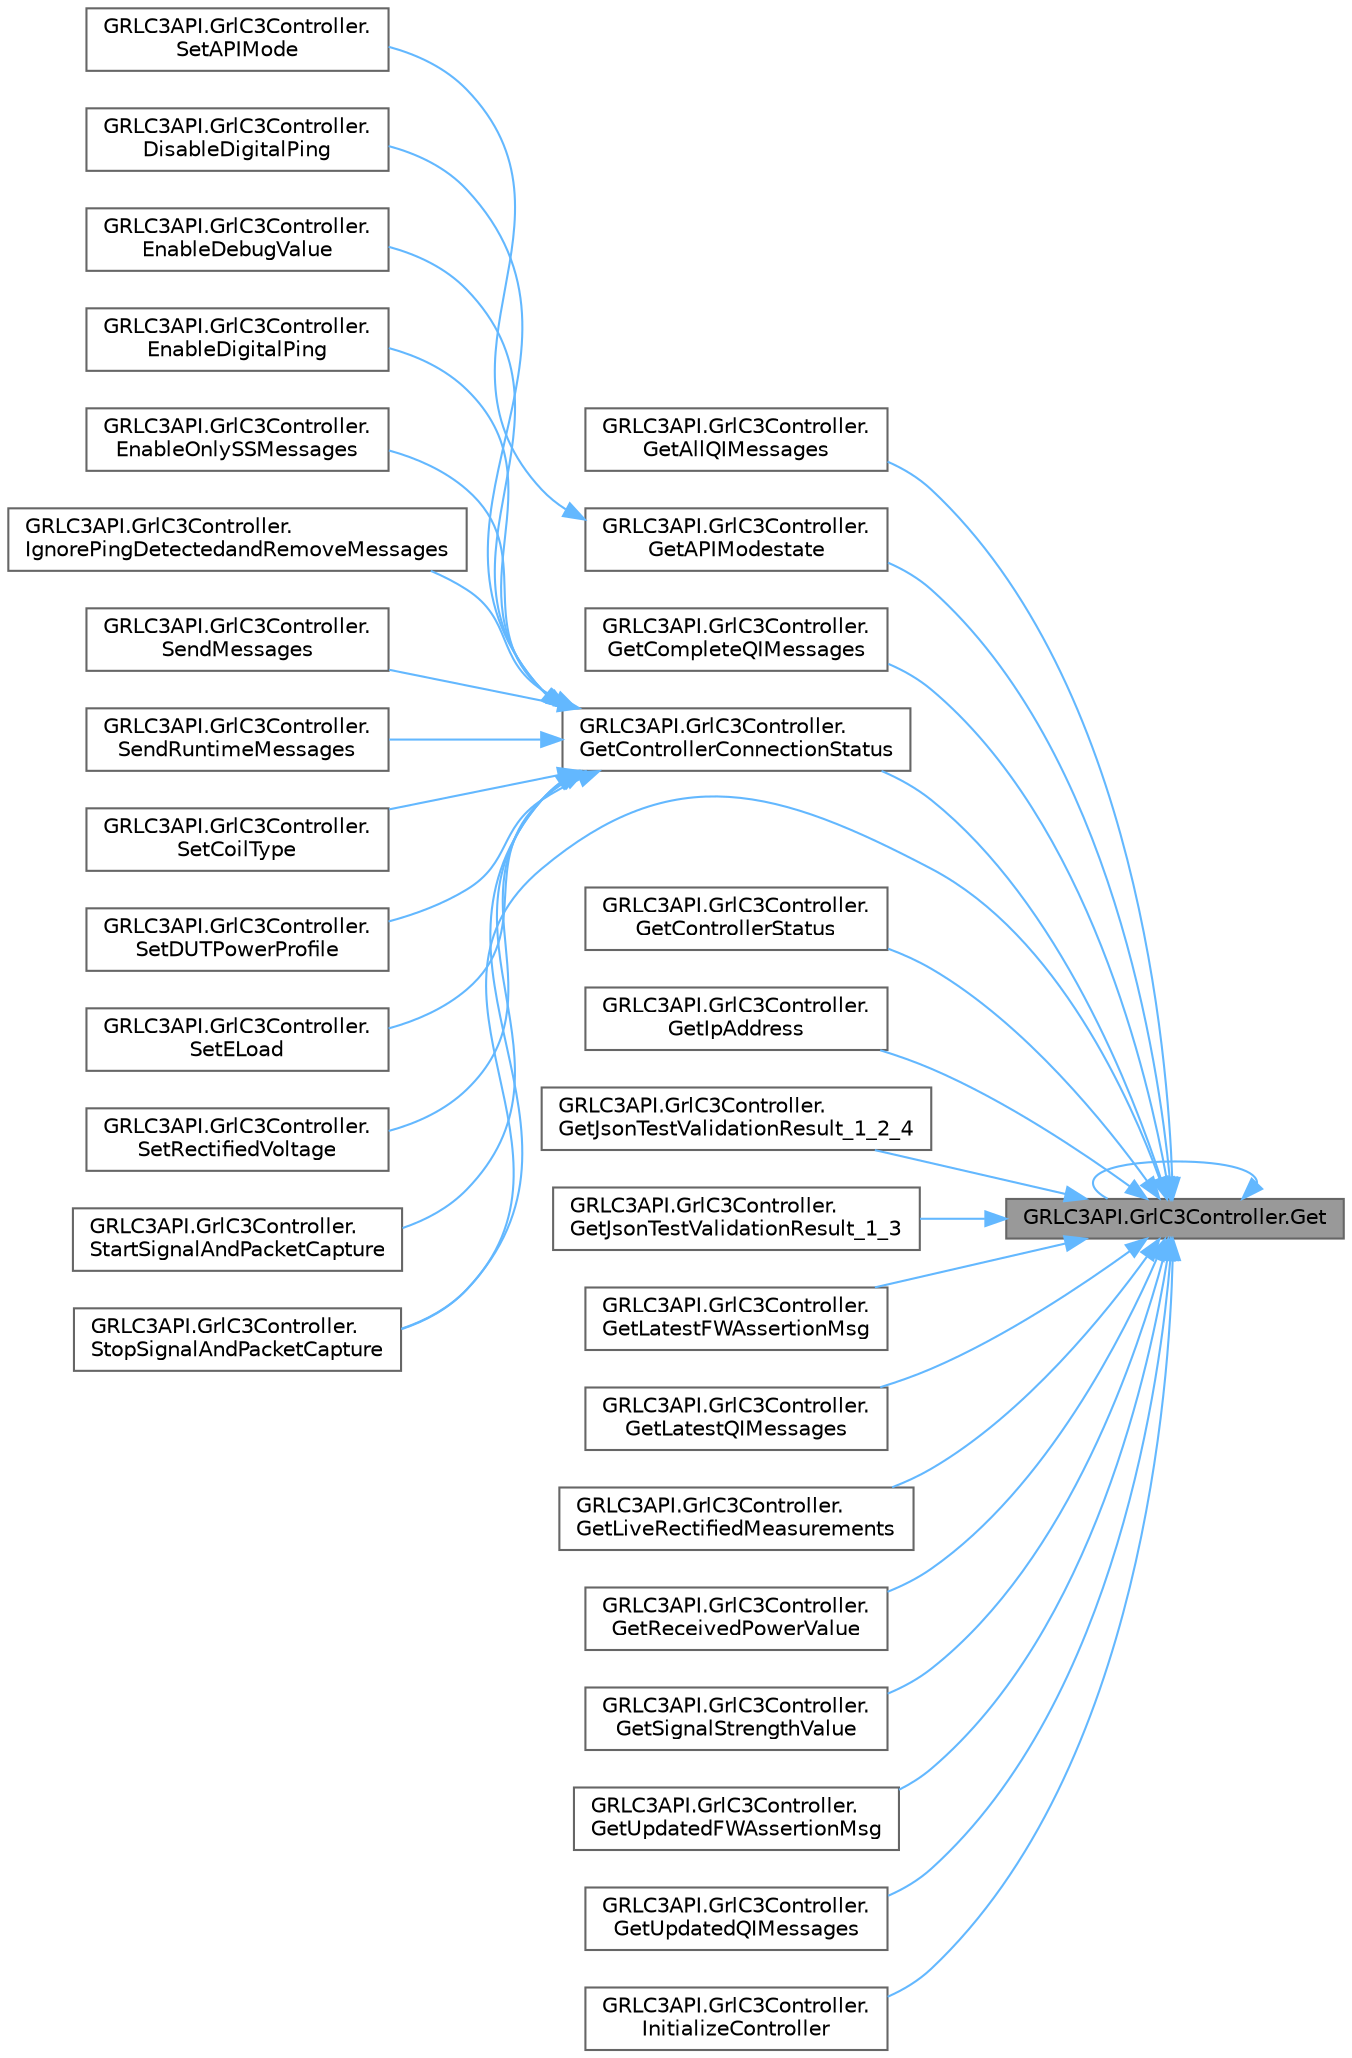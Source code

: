digraph "GRLC3API.GrlC3Controller.Get"
{
 // LATEX_PDF_SIZE
  bgcolor="transparent";
  edge [fontname=Helvetica,fontsize=10,labelfontname=Helvetica,labelfontsize=10];
  node [fontname=Helvetica,fontsize=10,shape=box,height=0.2,width=0.4];
  rankdir="RL";
  Node1 [label="GRLC3API.GrlC3Controller.Get",height=0.2,width=0.4,color="gray40", fillcolor="grey60", style="filled", fontcolor="black",tooltip="Call Get method of Rest API's  C# Example:"];
  Node1 -> Node1 [dir="back",color="steelblue1",style="solid"];
  Node1 -> Node2 [dir="back",color="steelblue1",style="solid"];
  Node2 [label="GRLC3API.GrlC3Controller.\lGetAllQIMessages",height=0.2,width=0.4,color="grey40", fillcolor="white", style="filled",URL="$db/d41/class_g_r_l_c3_a_p_i_1_1_grl_c3_controller.html#a1d0b85eebbab230cef4327a22241d303",tooltip=" "];
  Node1 -> Node3 [dir="back",color="steelblue1",style="solid"];
  Node3 [label="GRLC3API.GrlC3Controller.\lGetAPIModestate",height=0.2,width=0.4,color="grey40", fillcolor="white", style="filled",URL="$db/d41/class_g_r_l_c3_a_p_i_1_1_grl_c3_controller.html#a4fad9de0a39fd9c0bead67aa5d3d584e",tooltip="Use this GetAPIModestate function to check Controller in API mode or not  C# Example:"];
  Node3 -> Node4 [dir="back",color="steelblue1",style="solid"];
  Node4 [label="GRLC3API.GrlC3Controller.\lSetAPIMode",height=0.2,width=0.4,color="grey40", fillcolor="white", style="filled",URL="$db/d41/class_g_r_l_c3_a_p_i_1_1_grl_c3_controller.html#ab2f28bf2502e578fe19d87e3dcfe3b61",tooltip="Use this SetAPIMode function to Set Controller in API mode  C# Example:"];
  Node1 -> Node5 [dir="back",color="steelblue1",style="solid"];
  Node5 [label="GRLC3API.GrlC3Controller.\lGetCompleteQIMessages",height=0.2,width=0.4,color="grey40", fillcolor="white", style="filled",URL="$db/d41/class_g_r_l_c3_a_p_i_1_1_grl_c3_controller.html#a03907df5eb47e5db05fa0c41ed3e63d0",tooltip="Get all Qi Protocol messages with bit level informations and C3 Assertion Messages such as Ping Detec..."];
  Node1 -> Node6 [dir="back",color="steelblue1",style="solid"];
  Node6 [label="GRLC3API.GrlC3Controller.\lGetControllerConnectionStatus",height=0.2,width=0.4,color="grey40", fillcolor="white", style="filled",URL="$db/d41/class_g_r_l_c3_a_p_i_1_1_grl_c3_controller.html#a590385743fddaa84ee6670564d802cf3",tooltip="Use this GetControllerConnectionStatus function to check Controller is connected or not  C# Example:"];
  Node6 -> Node7 [dir="back",color="steelblue1",style="solid"];
  Node7 [label="GRLC3API.GrlC3Controller.\lDisableDigitalPing",height=0.2,width=0.4,color="grey40", fillcolor="white", style="filled",URL="$db/d41/class_g_r_l_c3_a_p_i_1_1_grl_c3_controller.html#acfe3c9f0b916c481ac9c860b6b479f31",tooltip="DisableDigitalPing to disable the controller from Digial ping mode and proceed to further on the stat..."];
  Node6 -> Node8 [dir="back",color="steelblue1",style="solid"];
  Node8 [label="GRLC3API.GrlC3Controller.\lEnableDebugValue",height=0.2,width=0.4,color="grey40", fillcolor="white", style="filled",URL="$db/d41/class_g_r_l_c3_a_p_i_1_1_grl_c3_controller.html#a457b7ca875a6bb725ae023ae5380b20e",tooltip=" "];
  Node6 -> Node9 [dir="back",color="steelblue1",style="solid"];
  Node9 [label="GRLC3API.GrlC3Controller.\lEnableDigitalPing",height=0.2,width=0.4,color="grey40", fillcolor="white", style="filled",URL="$db/d41/class_g_r_l_c3_a_p_i_1_1_grl_c3_controller.html#a37907a4efcfe270fefcd58b30c820fb9",tooltip="SetDigitalPing to enable the controller to keep only in Digial ping mode. Not to proceed further on t..."];
  Node6 -> Node10 [dir="back",color="steelblue1",style="solid"];
  Node10 [label="GRLC3API.GrlC3Controller.\lEnableOnlySSMessages",height=0.2,width=0.4,color="grey40", fillcolor="white", style="filled",URL="$db/d41/class_g_r_l_c3_a_p_i_1_1_grl_c3_controller.html#a933e9d05d362204f857d5dc62130cba1",tooltip="Get Only Signal Strength packets for Optium coil position finding  C# Example:"];
  Node6 -> Node11 [dir="back",color="steelblue1",style="solid"];
  Node11 [label="GRLC3API.GrlC3Controller.\lIgnorePingDetectedandRemoveMessages",height=0.2,width=0.4,color="grey40", fillcolor="white", style="filled",URL="$db/d41/class_g_r_l_c3_a_p_i_1_1_grl_c3_controller.html#ac8ba5a791ceaa33fce9bfc02a0c4dbee",tooltip="Ignore Ping Detected and shutdown messaged from List of QI messages  C# Example:"];
  Node6 -> Node12 [dir="back",color="steelblue1",style="solid"];
  Node12 [label="GRLC3API.GrlC3Controller.\lSendMessages",height=0.2,width=0.4,color="grey40", fillcolor="white", style="filled",URL="$db/d41/class_g_r_l_c3_a_p_i_1_1_grl_c3_controller.html#a20a916e1fed5ad181fb439c404c1043b",tooltip="Send this API to configure QI messages to C3 controller remove the coil and configure messages using ..."];
  Node6 -> Node13 [dir="back",color="steelblue1",style="solid"];
  Node13 [label="GRLC3API.GrlC3Controller.\lSendRuntimeMessages",height=0.2,width=0.4,color="grey40", fillcolor="white", style="filled",URL="$db/d41/class_g_r_l_c3_a_p_i_1_1_grl_c3_controller.html#a6de2dd3fa562ec97d93a5d5e483919d2",tooltip="Send Instantanious Run time messages, such as EPT etc., in Power Transfer phase.,  C# Example:"];
  Node6 -> Node14 [dir="back",color="steelblue1",style="solid"];
  Node14 [label="GRLC3API.GrlC3Controller.\lSetCoilType",height=0.2,width=0.4,color="grey40", fillcolor="white", style="filled",URL="$db/d41/class_g_r_l_c3_a_p_i_1_1_grl_c3_controller.html#a22832f62499caf1d8c964790b85195c0",tooltip="Select the coil which is connected GRL-WP-QI-C3 Controller  C# Example:"];
  Node6 -> Node15 [dir="back",color="steelblue1",style="solid"];
  Node15 [label="GRLC3API.GrlC3Controller.\lSetDUTPowerProfile",height=0.2,width=0.4,color="grey40", fillcolor="white", style="filled",URL="$db/d41/class_g_r_l_c3_a_p_i_1_1_grl_c3_controller.html#a3bc06f82f705231fcd721c2b921d0af2",tooltip="Select the DUT profile which is connected GRL-WP-QI-C3 Controller  C# Example:"];
  Node6 -> Node16 [dir="back",color="steelblue1",style="solid"];
  Node16 [label="GRLC3API.GrlC3Controller.\lSetELoad",height=0.2,width=0.4,color="grey40", fillcolor="white", style="filled",URL="$db/d41/class_g_r_l_c3_a_p_i_1_1_grl_c3_controller.html#a3e3ecc31d71f0b5ce45487798efe9b2e",tooltip="Set Eload values to draw power  C# Example:"];
  Node6 -> Node17 [dir="back",color="steelblue1",style="solid"];
  Node17 [label="GRLC3API.GrlC3Controller.\lSetRectifiedVoltage",height=0.2,width=0.4,color="grey40", fillcolor="white", style="filled",URL="$db/d41/class_g_r_l_c3_a_p_i_1_1_grl_c3_controller.html#ae1df8d9a0e7fb70b7f95266ec1cd3943",tooltip="Set this API to send command to C3 such as to regulate Rectified Voltage in Power transfer phase to a..."];
  Node6 -> Node18 [dir="back",color="steelblue1",style="solid"];
  Node18 [label="GRLC3API.GrlC3Controller.\lStartSignalAndPacketCapture",height=0.2,width=0.4,color="grey40", fillcolor="white", style="filled",URL="$db/d41/class_g_r_l_c3_a_p_i_1_1_grl_c3_controller.html#af268d6fa0122108d6be4eae00da50d27",tooltip="Start signal and Packet capture from controller, enable this method to read packets as well as recifi..."];
  Node6 -> Node19 [dir="back",color="steelblue1",style="solid"];
  Node19 [label="GRLC3API.GrlC3Controller.\lStopSignalAndPacketCapture",height=0.2,width=0.4,color="grey40", fillcolor="white", style="filled",URL="$db/d41/class_g_r_l_c3_a_p_i_1_1_grl_c3_controller.html#a9b6f21a06e4349c96f1b227725203c38",tooltip="Stops the data capture, including any QI messages and voltage values.  C# Example:"];
  Node1 -> Node20 [dir="back",color="steelblue1",style="solid"];
  Node20 [label="GRLC3API.GrlC3Controller.\lGetControllerStatus",height=0.2,width=0.4,color="grey40", fillcolor="white", style="filled",URL="$db/d41/class_g_r_l_c3_a_p_i_1_1_grl_c3_controller.html#aa99b505f3b77ec1394ac3ffc68ee2706",tooltip="Get controller status connection ; State of controller such as busy, ready  C# Example:"];
  Node1 -> Node21 [dir="back",color="steelblue1",style="solid"];
  Node21 [label="GRLC3API.GrlC3Controller.\lGetIpAddress",height=0.2,width=0.4,color="grey40", fillcolor="white", style="filled",URL="$db/d41/class_g_r_l_c3_a_p_i_1_1_grl_c3_controller.html#addc1812021a0251d4f2a85afc9f1b2d8",tooltip="IP address of the GRL-WP-BST-C3 controller. You can find the IP address of the controller in the GRL-..."];
  Node1 -> Node22 [dir="back",color="steelblue1",style="solid"];
  Node22 [label="GRLC3API.GrlC3Controller.\lGetJsonTestValidationResult_1_2_4",height=0.2,width=0.4,color="grey40", fillcolor="white", style="filled",URL="$db/d41/class_g_r_l_c3_a_p_i_1_1_grl_c3_controller.html#ab8dc06b8b5122cefebf0cdeab56e0a45",tooltip=" "];
  Node1 -> Node23 [dir="back",color="steelblue1",style="solid"];
  Node23 [label="GRLC3API.GrlC3Controller.\lGetJsonTestValidationResult_1_3",height=0.2,width=0.4,color="grey40", fillcolor="white", style="filled",URL="$db/d41/class_g_r_l_c3_a_p_i_1_1_grl_c3_controller.html#aab7e5186f8dd35aefd2093d17f0a09b7",tooltip="This method passes test ID to C3 main app and performs test case validation"];
  Node1 -> Node24 [dir="back",color="steelblue1",style="solid"];
  Node24 [label="GRLC3API.GrlC3Controller.\lGetLatestFWAssertionMsg",height=0.2,width=0.4,color="grey40", fillcolor="white", style="filled",URL="$db/d41/class_g_r_l_c3_a_p_i_1_1_grl_c3_controller.html#a6dc61dbef9b8c23d11afee7539b0a0ec",tooltip="Get Controller Assertion messages Eg: set load, signal strength votlage , signal strength Value etc  ..."];
  Node1 -> Node25 [dir="back",color="steelblue1",style="solid"];
  Node25 [label="GRLC3API.GrlC3Controller.\lGetLatestQIMessages",height=0.2,width=0.4,color="grey40", fillcolor="white", style="filled",URL="$db/d41/class_g_r_l_c3_a_p_i_1_1_grl_c3_controller.html#a7f43154ab32006163a47ab79a141032a",tooltip="Get incremental Qi messages from the last read. It is recommended to use this method  C# Example:"];
  Node1 -> Node26 [dir="back",color="steelblue1",style="solid"];
  Node26 [label="GRLC3API.GrlC3Controller.\lGetLiveRectifiedMeasurements",height=0.2,width=0.4,color="grey40", fillcolor="white", style="filled",URL="$db/d41/class_g_r_l_c3_a_p_i_1_1_grl_c3_controller.html#afd41a17f70f73d622e7fca978de97892",tooltip="Get Complete Rectified Measurements at once such as Rectified Voltage, Rectified Current and Rectifie..."];
  Node1 -> Node27 [dir="back",color="steelblue1",style="solid"];
  Node27 [label="GRLC3API.GrlC3Controller.\lGetReceivedPowerValue",height=0.2,width=0.4,color="grey40", fillcolor="white", style="filled",URL="$db/d41/class_g_r_l_c3_a_p_i_1_1_grl_c3_controller.html#a981d8b4195587f067880ca8bf918d4cb",tooltip="Instantanious RPP value. It is mandatory to start the signal capture before calling this method...."];
  Node1 -> Node28 [dir="back",color="steelblue1",style="solid"];
  Node28 [label="GRLC3API.GrlC3Controller.\lGetSignalStrengthValue",height=0.2,width=0.4,color="grey40", fillcolor="white", style="filled",URL="$db/d41/class_g_r_l_c3_a_p_i_1_1_grl_c3_controller.html#ad1b76d8a3e6b71742c64f41cc46b317d",tooltip="Instantanious signal strength value. It is mandatory to start the signal capture before calling this ..."];
  Node1 -> Node29 [dir="back",color="steelblue1",style="solid"];
  Node29 [label="GRLC3API.GrlC3Controller.\lGetUpdatedFWAssertionMsg",height=0.2,width=0.4,color="grey40", fillcolor="white", style="filled",URL="$db/d41/class_g_r_l_c3_a_p_i_1_1_grl_c3_controller.html#ac1248b9a28c3d312106f8d22268dbe8e",tooltip=" "];
  Node1 -> Node30 [dir="back",color="steelblue1",style="solid"];
  Node30 [label="GRLC3API.GrlC3Controller.\lGetUpdatedQIMessages",height=0.2,width=0.4,color="grey40", fillcolor="white", style="filled",URL="$db/d41/class_g_r_l_c3_a_p_i_1_1_grl_c3_controller.html#aaa4ae3cb1d616d2306f97fad605ef2d4",tooltip=" "];
  Node1 -> Node31 [dir="back",color="steelblue1",style="solid"];
  Node31 [label="GRLC3API.GrlC3Controller.\lInitializeController",height=0.2,width=0.4,color="grey40", fillcolor="white", style="filled",URL="$db/d41/class_g_r_l_c3_a_p_i_1_1_grl_c3_controller.html#aae6a96cdb91d8cc4c3b714e765a0c876",tooltip="Establishes communication with the GRL-WP-BST-C3 controller. This function should be called before us..."];
  Node1 -> Node19 [dir="back",color="steelblue1",style="solid"];
}
